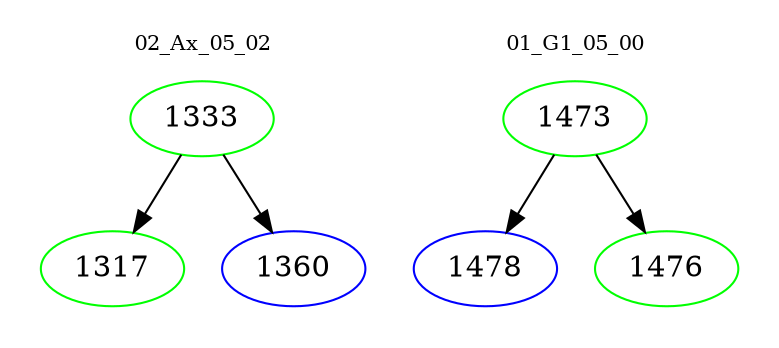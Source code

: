 digraph{
subgraph cluster_0 {
color = white
label = "02_Ax_05_02";
fontsize=10;
T0_1333 [label="1333", color="green"]
T0_1333 -> T0_1317 [color="black"]
T0_1317 [label="1317", color="green"]
T0_1333 -> T0_1360 [color="black"]
T0_1360 [label="1360", color="blue"]
}
subgraph cluster_1 {
color = white
label = "01_G1_05_00";
fontsize=10;
T1_1473 [label="1473", color="green"]
T1_1473 -> T1_1478 [color="black"]
T1_1478 [label="1478", color="blue"]
T1_1473 -> T1_1476 [color="black"]
T1_1476 [label="1476", color="green"]
}
}
